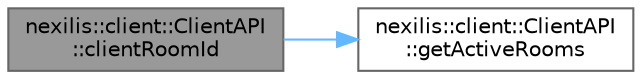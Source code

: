 digraph "nexilis::client::ClientAPI::clientRoomId"
{
 // LATEX_PDF_SIZE
  bgcolor="transparent";
  edge [fontname=Helvetica,fontsize=10,labelfontname=Helvetica,labelfontsize=10];
  node [fontname=Helvetica,fontsize=10,shape=box,height=0.2,width=0.4];
  rankdir="LR";
  Node1 [id="Node000001",label="nexilis::client::ClientAPI\l::clientRoomId",height=0.2,width=0.4,color="gray40", fillcolor="grey60", style="filled", fontcolor="black",tooltip="The room id of the room that the client is currently in."];
  Node1 -> Node2 [id="edge1_Node000001_Node000002",color="steelblue1",style="solid",tooltip=" "];
  Node2 [id="Node000002",label="nexilis::client::ClientAPI\l::getActiveRooms",height=0.2,width=0.4,color="grey40", fillcolor="white", style="filled",URL="$d5/da0/classnexilis_1_1client_1_1ClientAPI.html#acc056981b782efc82dfa870d06a59c74",tooltip=" "];
}
